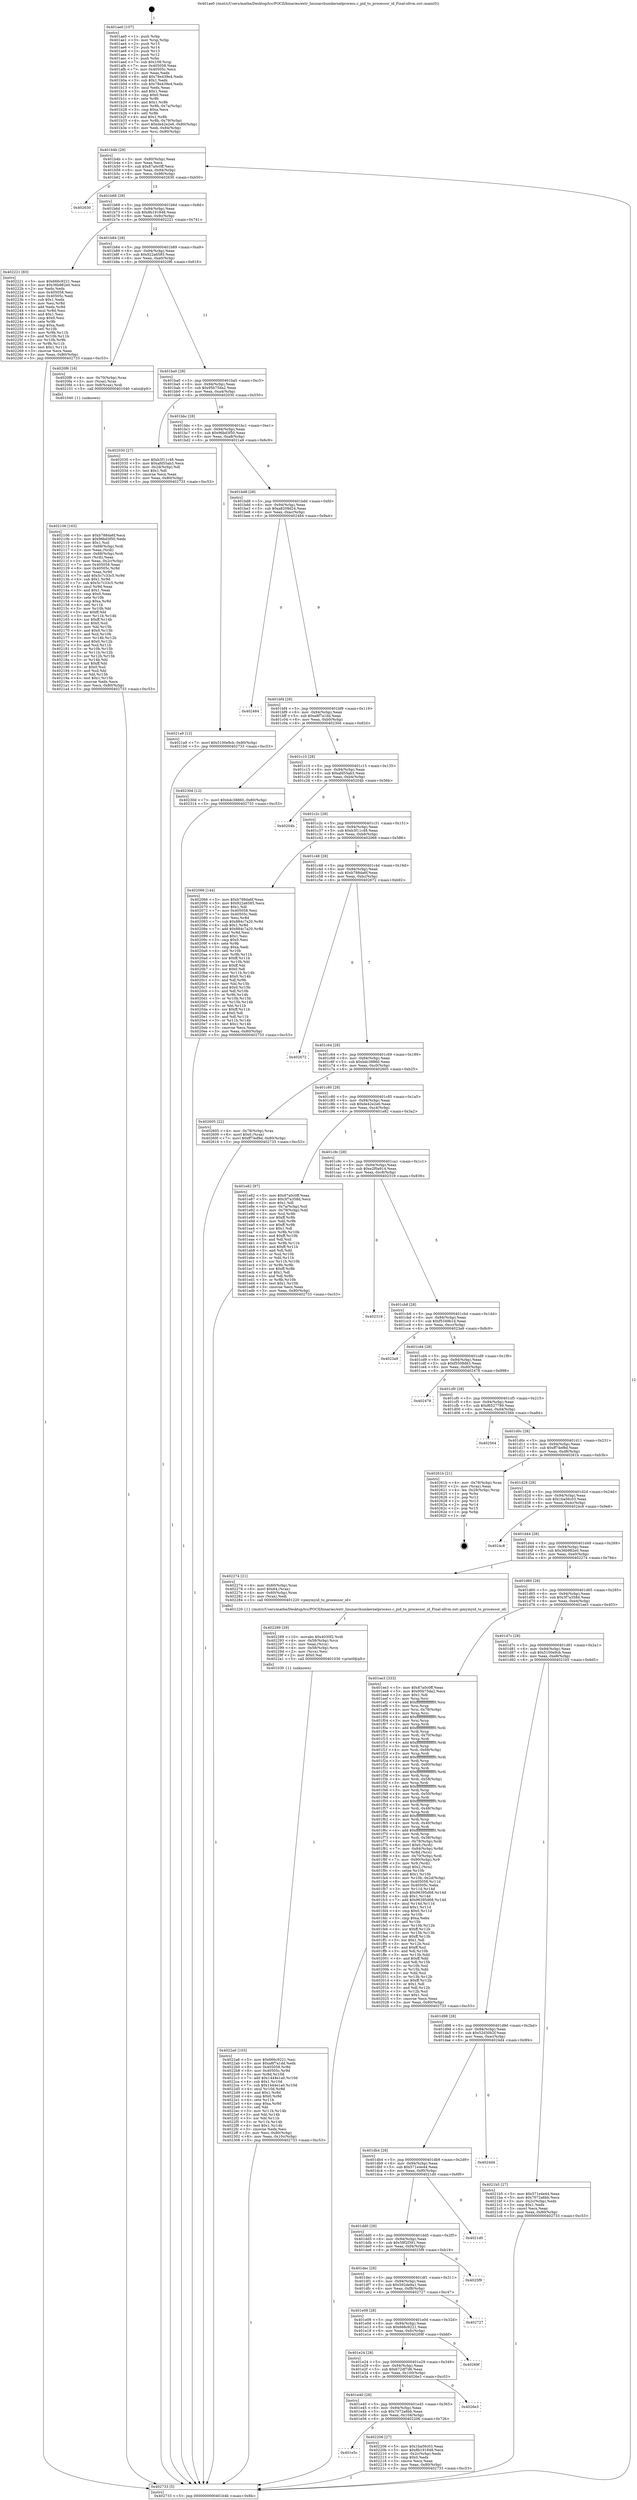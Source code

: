 digraph "0x401ae0" {
  label = "0x401ae0 (/mnt/c/Users/mathe/Desktop/tcc/POCII/binaries/extr_linuxarchumkernelprocess.c_pid_to_processor_id_Final-ollvm.out::main(0))"
  labelloc = "t"
  node[shape=record]

  Entry [label="",width=0.3,height=0.3,shape=circle,fillcolor=black,style=filled]
  "0x401b4b" [label="{
     0x401b4b [29]\l
     | [instrs]\l
     &nbsp;&nbsp;0x401b4b \<+3\>: mov -0x80(%rbp),%eax\l
     &nbsp;&nbsp;0x401b4e \<+2\>: mov %eax,%ecx\l
     &nbsp;&nbsp;0x401b50 \<+6\>: sub $0x87a0c0ff,%ecx\l
     &nbsp;&nbsp;0x401b56 \<+6\>: mov %eax,-0x94(%rbp)\l
     &nbsp;&nbsp;0x401b5c \<+6\>: mov %ecx,-0x98(%rbp)\l
     &nbsp;&nbsp;0x401b62 \<+6\>: je 0000000000402630 \<main+0xb50\>\l
  }"]
  "0x402630" [label="{
     0x402630\l
  }", style=dashed]
  "0x401b68" [label="{
     0x401b68 [28]\l
     | [instrs]\l
     &nbsp;&nbsp;0x401b68 \<+5\>: jmp 0000000000401b6d \<main+0x8d\>\l
     &nbsp;&nbsp;0x401b6d \<+6\>: mov -0x94(%rbp),%eax\l
     &nbsp;&nbsp;0x401b73 \<+5\>: sub $0x8b191848,%eax\l
     &nbsp;&nbsp;0x401b78 \<+6\>: mov %eax,-0x9c(%rbp)\l
     &nbsp;&nbsp;0x401b7e \<+6\>: je 0000000000402221 \<main+0x741\>\l
  }"]
  Exit [label="",width=0.3,height=0.3,shape=circle,fillcolor=black,style=filled,peripheries=2]
  "0x402221" [label="{
     0x402221 [83]\l
     | [instrs]\l
     &nbsp;&nbsp;0x402221 \<+5\>: mov $0x666c9221,%eax\l
     &nbsp;&nbsp;0x402226 \<+5\>: mov $0x36b982e0,%ecx\l
     &nbsp;&nbsp;0x40222b \<+2\>: xor %edx,%edx\l
     &nbsp;&nbsp;0x40222d \<+7\>: mov 0x405058,%esi\l
     &nbsp;&nbsp;0x402234 \<+7\>: mov 0x40505c,%edi\l
     &nbsp;&nbsp;0x40223b \<+3\>: sub $0x1,%edx\l
     &nbsp;&nbsp;0x40223e \<+3\>: mov %esi,%r8d\l
     &nbsp;&nbsp;0x402241 \<+3\>: add %edx,%r8d\l
     &nbsp;&nbsp;0x402244 \<+4\>: imul %r8d,%esi\l
     &nbsp;&nbsp;0x402248 \<+3\>: and $0x1,%esi\l
     &nbsp;&nbsp;0x40224b \<+3\>: cmp $0x0,%esi\l
     &nbsp;&nbsp;0x40224e \<+4\>: sete %r9b\l
     &nbsp;&nbsp;0x402252 \<+3\>: cmp $0xa,%edi\l
     &nbsp;&nbsp;0x402255 \<+4\>: setl %r10b\l
     &nbsp;&nbsp;0x402259 \<+3\>: mov %r9b,%r11b\l
     &nbsp;&nbsp;0x40225c \<+3\>: and %r10b,%r11b\l
     &nbsp;&nbsp;0x40225f \<+3\>: xor %r10b,%r9b\l
     &nbsp;&nbsp;0x402262 \<+3\>: or %r9b,%r11b\l
     &nbsp;&nbsp;0x402265 \<+4\>: test $0x1,%r11b\l
     &nbsp;&nbsp;0x402269 \<+3\>: cmovne %ecx,%eax\l
     &nbsp;&nbsp;0x40226c \<+3\>: mov %eax,-0x80(%rbp)\l
     &nbsp;&nbsp;0x40226f \<+5\>: jmp 0000000000402733 \<main+0xc53\>\l
  }"]
  "0x401b84" [label="{
     0x401b84 [28]\l
     | [instrs]\l
     &nbsp;&nbsp;0x401b84 \<+5\>: jmp 0000000000401b89 \<main+0xa9\>\l
     &nbsp;&nbsp;0x401b89 \<+6\>: mov -0x94(%rbp),%eax\l
     &nbsp;&nbsp;0x401b8f \<+5\>: sub $0x922a6585,%eax\l
     &nbsp;&nbsp;0x401b94 \<+6\>: mov %eax,-0xa0(%rbp)\l
     &nbsp;&nbsp;0x401b9a \<+6\>: je 00000000004020f6 \<main+0x616\>\l
  }"]
  "0x4022a6" [label="{
     0x4022a6 [103]\l
     | [instrs]\l
     &nbsp;&nbsp;0x4022a6 \<+5\>: mov $0x666c9221,%esi\l
     &nbsp;&nbsp;0x4022ab \<+5\>: mov $0xa8f7a1dd,%edx\l
     &nbsp;&nbsp;0x4022b0 \<+8\>: mov 0x405058,%r8d\l
     &nbsp;&nbsp;0x4022b8 \<+8\>: mov 0x40505c,%r9d\l
     &nbsp;&nbsp;0x4022c0 \<+3\>: mov %r8d,%r10d\l
     &nbsp;&nbsp;0x4022c3 \<+7\>: add $0x1444e1a0,%r10d\l
     &nbsp;&nbsp;0x4022ca \<+4\>: sub $0x1,%r10d\l
     &nbsp;&nbsp;0x4022ce \<+7\>: sub $0x1444e1a0,%r10d\l
     &nbsp;&nbsp;0x4022d5 \<+4\>: imul %r10d,%r8d\l
     &nbsp;&nbsp;0x4022d9 \<+4\>: and $0x1,%r8d\l
     &nbsp;&nbsp;0x4022dd \<+4\>: cmp $0x0,%r8d\l
     &nbsp;&nbsp;0x4022e1 \<+4\>: sete %r11b\l
     &nbsp;&nbsp;0x4022e5 \<+4\>: cmp $0xa,%r9d\l
     &nbsp;&nbsp;0x4022e9 \<+3\>: setl %bl\l
     &nbsp;&nbsp;0x4022ec \<+3\>: mov %r11b,%r14b\l
     &nbsp;&nbsp;0x4022ef \<+3\>: and %bl,%r14b\l
     &nbsp;&nbsp;0x4022f2 \<+3\>: xor %bl,%r11b\l
     &nbsp;&nbsp;0x4022f5 \<+3\>: or %r11b,%r14b\l
     &nbsp;&nbsp;0x4022f8 \<+4\>: test $0x1,%r14b\l
     &nbsp;&nbsp;0x4022fc \<+3\>: cmovne %edx,%esi\l
     &nbsp;&nbsp;0x4022ff \<+3\>: mov %esi,-0x80(%rbp)\l
     &nbsp;&nbsp;0x402302 \<+6\>: mov %eax,-0x10c(%rbp)\l
     &nbsp;&nbsp;0x402308 \<+5\>: jmp 0000000000402733 \<main+0xc53\>\l
  }"]
  "0x4020f6" [label="{
     0x4020f6 [16]\l
     | [instrs]\l
     &nbsp;&nbsp;0x4020f6 \<+4\>: mov -0x70(%rbp),%rax\l
     &nbsp;&nbsp;0x4020fa \<+3\>: mov (%rax),%rax\l
     &nbsp;&nbsp;0x4020fd \<+4\>: mov 0x8(%rax),%rdi\l
     &nbsp;&nbsp;0x402101 \<+5\>: call 0000000000401040 \<atoi@plt\>\l
     | [calls]\l
     &nbsp;&nbsp;0x401040 \{1\} (unknown)\l
  }"]
  "0x401ba0" [label="{
     0x401ba0 [28]\l
     | [instrs]\l
     &nbsp;&nbsp;0x401ba0 \<+5\>: jmp 0000000000401ba5 \<main+0xc5\>\l
     &nbsp;&nbsp;0x401ba5 \<+6\>: mov -0x94(%rbp),%eax\l
     &nbsp;&nbsp;0x401bab \<+5\>: sub $0x95b75da2,%eax\l
     &nbsp;&nbsp;0x401bb0 \<+6\>: mov %eax,-0xa4(%rbp)\l
     &nbsp;&nbsp;0x401bb6 \<+6\>: je 0000000000402030 \<main+0x550\>\l
  }"]
  "0x402289" [label="{
     0x402289 [29]\l
     | [instrs]\l
     &nbsp;&nbsp;0x402289 \<+10\>: movabs $0x4030f2,%rdi\l
     &nbsp;&nbsp;0x402293 \<+4\>: mov -0x58(%rbp),%rcx\l
     &nbsp;&nbsp;0x402297 \<+2\>: mov %eax,(%rcx)\l
     &nbsp;&nbsp;0x402299 \<+4\>: mov -0x58(%rbp),%rcx\l
     &nbsp;&nbsp;0x40229d \<+2\>: mov (%rcx),%esi\l
     &nbsp;&nbsp;0x40229f \<+2\>: mov $0x0,%al\l
     &nbsp;&nbsp;0x4022a1 \<+5\>: call 0000000000401030 \<printf@plt\>\l
     | [calls]\l
     &nbsp;&nbsp;0x401030 \{1\} (unknown)\l
  }"]
  "0x402030" [label="{
     0x402030 [27]\l
     | [instrs]\l
     &nbsp;&nbsp;0x402030 \<+5\>: mov $0xb3f11c48,%eax\l
     &nbsp;&nbsp;0x402035 \<+5\>: mov $0xafd55ab3,%ecx\l
     &nbsp;&nbsp;0x40203a \<+3\>: mov -0x2d(%rbp),%dl\l
     &nbsp;&nbsp;0x40203d \<+3\>: test $0x1,%dl\l
     &nbsp;&nbsp;0x402040 \<+3\>: cmovne %ecx,%eax\l
     &nbsp;&nbsp;0x402043 \<+3\>: mov %eax,-0x80(%rbp)\l
     &nbsp;&nbsp;0x402046 \<+5\>: jmp 0000000000402733 \<main+0xc53\>\l
  }"]
  "0x401bbc" [label="{
     0x401bbc [28]\l
     | [instrs]\l
     &nbsp;&nbsp;0x401bbc \<+5\>: jmp 0000000000401bc1 \<main+0xe1\>\l
     &nbsp;&nbsp;0x401bc1 \<+6\>: mov -0x94(%rbp),%eax\l
     &nbsp;&nbsp;0x401bc7 \<+5\>: sub $0x96bd3f50,%eax\l
     &nbsp;&nbsp;0x401bcc \<+6\>: mov %eax,-0xa8(%rbp)\l
     &nbsp;&nbsp;0x401bd2 \<+6\>: je 00000000004021a9 \<main+0x6c9\>\l
  }"]
  "0x401e5c" [label="{
     0x401e5c\l
  }", style=dashed]
  "0x4021a9" [label="{
     0x4021a9 [12]\l
     | [instrs]\l
     &nbsp;&nbsp;0x4021a9 \<+7\>: movl $0x5100e9cb,-0x80(%rbp)\l
     &nbsp;&nbsp;0x4021b0 \<+5\>: jmp 0000000000402733 \<main+0xc53\>\l
  }"]
  "0x401bd8" [label="{
     0x401bd8 [28]\l
     | [instrs]\l
     &nbsp;&nbsp;0x401bd8 \<+5\>: jmp 0000000000401bdd \<main+0xfd\>\l
     &nbsp;&nbsp;0x401bdd \<+6\>: mov -0x94(%rbp),%eax\l
     &nbsp;&nbsp;0x401be3 \<+5\>: sub $0xa8209d24,%eax\l
     &nbsp;&nbsp;0x401be8 \<+6\>: mov %eax,-0xac(%rbp)\l
     &nbsp;&nbsp;0x401bee \<+6\>: je 0000000000402484 \<main+0x9a4\>\l
  }"]
  "0x402206" [label="{
     0x402206 [27]\l
     | [instrs]\l
     &nbsp;&nbsp;0x402206 \<+5\>: mov $0x1ba56c03,%eax\l
     &nbsp;&nbsp;0x40220b \<+5\>: mov $0x8b191848,%ecx\l
     &nbsp;&nbsp;0x402210 \<+3\>: mov -0x2c(%rbp),%edx\l
     &nbsp;&nbsp;0x402213 \<+3\>: cmp $0x0,%edx\l
     &nbsp;&nbsp;0x402216 \<+3\>: cmove %ecx,%eax\l
     &nbsp;&nbsp;0x402219 \<+3\>: mov %eax,-0x80(%rbp)\l
     &nbsp;&nbsp;0x40221c \<+5\>: jmp 0000000000402733 \<main+0xc53\>\l
  }"]
  "0x402484" [label="{
     0x402484\l
  }", style=dashed]
  "0x401bf4" [label="{
     0x401bf4 [28]\l
     | [instrs]\l
     &nbsp;&nbsp;0x401bf4 \<+5\>: jmp 0000000000401bf9 \<main+0x119\>\l
     &nbsp;&nbsp;0x401bf9 \<+6\>: mov -0x94(%rbp),%eax\l
     &nbsp;&nbsp;0x401bff \<+5\>: sub $0xa8f7a1dd,%eax\l
     &nbsp;&nbsp;0x401c04 \<+6\>: mov %eax,-0xb0(%rbp)\l
     &nbsp;&nbsp;0x401c0a \<+6\>: je 000000000040230d \<main+0x82d\>\l
  }"]
  "0x401e40" [label="{
     0x401e40 [28]\l
     | [instrs]\l
     &nbsp;&nbsp;0x401e40 \<+5\>: jmp 0000000000401e45 \<main+0x365\>\l
     &nbsp;&nbsp;0x401e45 \<+6\>: mov -0x94(%rbp),%eax\l
     &nbsp;&nbsp;0x401e4b \<+5\>: sub $0x7072a6bb,%eax\l
     &nbsp;&nbsp;0x401e50 \<+6\>: mov %eax,-0x104(%rbp)\l
     &nbsp;&nbsp;0x401e56 \<+6\>: je 0000000000402206 \<main+0x726\>\l
  }"]
  "0x40230d" [label="{
     0x40230d [12]\l
     | [instrs]\l
     &nbsp;&nbsp;0x40230d \<+7\>: movl $0xbdc38860,-0x80(%rbp)\l
     &nbsp;&nbsp;0x402314 \<+5\>: jmp 0000000000402733 \<main+0xc53\>\l
  }"]
  "0x401c10" [label="{
     0x401c10 [28]\l
     | [instrs]\l
     &nbsp;&nbsp;0x401c10 \<+5\>: jmp 0000000000401c15 \<main+0x135\>\l
     &nbsp;&nbsp;0x401c15 \<+6\>: mov -0x94(%rbp),%eax\l
     &nbsp;&nbsp;0x401c1b \<+5\>: sub $0xafd55ab3,%eax\l
     &nbsp;&nbsp;0x401c20 \<+6\>: mov %eax,-0xb4(%rbp)\l
     &nbsp;&nbsp;0x401c26 \<+6\>: je 000000000040204b \<main+0x56b\>\l
  }"]
  "0x4026e3" [label="{
     0x4026e3\l
  }", style=dashed]
  "0x40204b" [label="{
     0x40204b\l
  }", style=dashed]
  "0x401c2c" [label="{
     0x401c2c [28]\l
     | [instrs]\l
     &nbsp;&nbsp;0x401c2c \<+5\>: jmp 0000000000401c31 \<main+0x151\>\l
     &nbsp;&nbsp;0x401c31 \<+6\>: mov -0x94(%rbp),%eax\l
     &nbsp;&nbsp;0x401c37 \<+5\>: sub $0xb3f11c48,%eax\l
     &nbsp;&nbsp;0x401c3c \<+6\>: mov %eax,-0xb8(%rbp)\l
     &nbsp;&nbsp;0x401c42 \<+6\>: je 0000000000402066 \<main+0x586\>\l
  }"]
  "0x401e24" [label="{
     0x401e24 [28]\l
     | [instrs]\l
     &nbsp;&nbsp;0x401e24 \<+5\>: jmp 0000000000401e29 \<main+0x349\>\l
     &nbsp;&nbsp;0x401e29 \<+6\>: mov -0x94(%rbp),%eax\l
     &nbsp;&nbsp;0x401e2f \<+5\>: sub $0x672df7d6,%eax\l
     &nbsp;&nbsp;0x401e34 \<+6\>: mov %eax,-0x100(%rbp)\l
     &nbsp;&nbsp;0x401e3a \<+6\>: je 00000000004026e3 \<main+0xc03\>\l
  }"]
  "0x402066" [label="{
     0x402066 [144]\l
     | [instrs]\l
     &nbsp;&nbsp;0x402066 \<+5\>: mov $0xb788da6f,%eax\l
     &nbsp;&nbsp;0x40206b \<+5\>: mov $0x922a6585,%ecx\l
     &nbsp;&nbsp;0x402070 \<+2\>: mov $0x1,%dl\l
     &nbsp;&nbsp;0x402072 \<+7\>: mov 0x405058,%esi\l
     &nbsp;&nbsp;0x402079 \<+7\>: mov 0x40505c,%edi\l
     &nbsp;&nbsp;0x402080 \<+3\>: mov %esi,%r8d\l
     &nbsp;&nbsp;0x402083 \<+7\>: sub $0x884c7a20,%r8d\l
     &nbsp;&nbsp;0x40208a \<+4\>: sub $0x1,%r8d\l
     &nbsp;&nbsp;0x40208e \<+7\>: add $0x884c7a20,%r8d\l
     &nbsp;&nbsp;0x402095 \<+4\>: imul %r8d,%esi\l
     &nbsp;&nbsp;0x402099 \<+3\>: and $0x1,%esi\l
     &nbsp;&nbsp;0x40209c \<+3\>: cmp $0x0,%esi\l
     &nbsp;&nbsp;0x40209f \<+4\>: sete %r9b\l
     &nbsp;&nbsp;0x4020a3 \<+3\>: cmp $0xa,%edi\l
     &nbsp;&nbsp;0x4020a6 \<+4\>: setl %r10b\l
     &nbsp;&nbsp;0x4020aa \<+3\>: mov %r9b,%r11b\l
     &nbsp;&nbsp;0x4020ad \<+4\>: xor $0xff,%r11b\l
     &nbsp;&nbsp;0x4020b1 \<+3\>: mov %r10b,%bl\l
     &nbsp;&nbsp;0x4020b4 \<+3\>: xor $0xff,%bl\l
     &nbsp;&nbsp;0x4020b7 \<+3\>: xor $0x0,%dl\l
     &nbsp;&nbsp;0x4020ba \<+3\>: mov %r11b,%r14b\l
     &nbsp;&nbsp;0x4020bd \<+4\>: and $0x0,%r14b\l
     &nbsp;&nbsp;0x4020c1 \<+3\>: and %dl,%r9b\l
     &nbsp;&nbsp;0x4020c4 \<+3\>: mov %bl,%r15b\l
     &nbsp;&nbsp;0x4020c7 \<+4\>: and $0x0,%r15b\l
     &nbsp;&nbsp;0x4020cb \<+3\>: and %dl,%r10b\l
     &nbsp;&nbsp;0x4020ce \<+3\>: or %r9b,%r14b\l
     &nbsp;&nbsp;0x4020d1 \<+3\>: or %r10b,%r15b\l
     &nbsp;&nbsp;0x4020d4 \<+3\>: xor %r15b,%r14b\l
     &nbsp;&nbsp;0x4020d7 \<+3\>: or %bl,%r11b\l
     &nbsp;&nbsp;0x4020da \<+4\>: xor $0xff,%r11b\l
     &nbsp;&nbsp;0x4020de \<+3\>: or $0x0,%dl\l
     &nbsp;&nbsp;0x4020e1 \<+3\>: and %dl,%r11b\l
     &nbsp;&nbsp;0x4020e4 \<+3\>: or %r11b,%r14b\l
     &nbsp;&nbsp;0x4020e7 \<+4\>: test $0x1,%r14b\l
     &nbsp;&nbsp;0x4020eb \<+3\>: cmovne %ecx,%eax\l
     &nbsp;&nbsp;0x4020ee \<+3\>: mov %eax,-0x80(%rbp)\l
     &nbsp;&nbsp;0x4020f1 \<+5\>: jmp 0000000000402733 \<main+0xc53\>\l
  }"]
  "0x401c48" [label="{
     0x401c48 [28]\l
     | [instrs]\l
     &nbsp;&nbsp;0x401c48 \<+5\>: jmp 0000000000401c4d \<main+0x16d\>\l
     &nbsp;&nbsp;0x401c4d \<+6\>: mov -0x94(%rbp),%eax\l
     &nbsp;&nbsp;0x401c53 \<+5\>: sub $0xb788da6f,%eax\l
     &nbsp;&nbsp;0x401c58 \<+6\>: mov %eax,-0xbc(%rbp)\l
     &nbsp;&nbsp;0x401c5e \<+6\>: je 0000000000402672 \<main+0xb92\>\l
  }"]
  "0x40269f" [label="{
     0x40269f\l
  }", style=dashed]
  "0x402672" [label="{
     0x402672\l
  }", style=dashed]
  "0x401c64" [label="{
     0x401c64 [28]\l
     | [instrs]\l
     &nbsp;&nbsp;0x401c64 \<+5\>: jmp 0000000000401c69 \<main+0x189\>\l
     &nbsp;&nbsp;0x401c69 \<+6\>: mov -0x94(%rbp),%eax\l
     &nbsp;&nbsp;0x401c6f \<+5\>: sub $0xbdc38860,%eax\l
     &nbsp;&nbsp;0x401c74 \<+6\>: mov %eax,-0xc0(%rbp)\l
     &nbsp;&nbsp;0x401c7a \<+6\>: je 0000000000402605 \<main+0xb25\>\l
  }"]
  "0x401e08" [label="{
     0x401e08 [28]\l
     | [instrs]\l
     &nbsp;&nbsp;0x401e08 \<+5\>: jmp 0000000000401e0d \<main+0x32d\>\l
     &nbsp;&nbsp;0x401e0d \<+6\>: mov -0x94(%rbp),%eax\l
     &nbsp;&nbsp;0x401e13 \<+5\>: sub $0x666c9221,%eax\l
     &nbsp;&nbsp;0x401e18 \<+6\>: mov %eax,-0xfc(%rbp)\l
     &nbsp;&nbsp;0x401e1e \<+6\>: je 000000000040269f \<main+0xbbf\>\l
  }"]
  "0x402605" [label="{
     0x402605 [22]\l
     | [instrs]\l
     &nbsp;&nbsp;0x402605 \<+4\>: mov -0x78(%rbp),%rax\l
     &nbsp;&nbsp;0x402609 \<+6\>: movl $0x0,(%rax)\l
     &nbsp;&nbsp;0x40260f \<+7\>: movl $0xff74ef8d,-0x80(%rbp)\l
     &nbsp;&nbsp;0x402616 \<+5\>: jmp 0000000000402733 \<main+0xc53\>\l
  }"]
  "0x401c80" [label="{
     0x401c80 [28]\l
     | [instrs]\l
     &nbsp;&nbsp;0x401c80 \<+5\>: jmp 0000000000401c85 \<main+0x1a5\>\l
     &nbsp;&nbsp;0x401c85 \<+6\>: mov -0x94(%rbp),%eax\l
     &nbsp;&nbsp;0x401c8b \<+5\>: sub $0xde42e2e6,%eax\l
     &nbsp;&nbsp;0x401c90 \<+6\>: mov %eax,-0xc4(%rbp)\l
     &nbsp;&nbsp;0x401c96 \<+6\>: je 0000000000401e82 \<main+0x3a2\>\l
  }"]
  "0x402727" [label="{
     0x402727\l
  }", style=dashed]
  "0x401e82" [label="{
     0x401e82 [97]\l
     | [instrs]\l
     &nbsp;&nbsp;0x401e82 \<+5\>: mov $0x87a0c0ff,%eax\l
     &nbsp;&nbsp;0x401e87 \<+5\>: mov $0x3f7a358d,%ecx\l
     &nbsp;&nbsp;0x401e8c \<+2\>: mov $0x1,%dl\l
     &nbsp;&nbsp;0x401e8e \<+4\>: mov -0x7a(%rbp),%sil\l
     &nbsp;&nbsp;0x401e92 \<+4\>: mov -0x79(%rbp),%dil\l
     &nbsp;&nbsp;0x401e96 \<+3\>: mov %sil,%r8b\l
     &nbsp;&nbsp;0x401e99 \<+4\>: xor $0xff,%r8b\l
     &nbsp;&nbsp;0x401e9d \<+3\>: mov %dil,%r9b\l
     &nbsp;&nbsp;0x401ea0 \<+4\>: xor $0xff,%r9b\l
     &nbsp;&nbsp;0x401ea4 \<+3\>: xor $0x1,%dl\l
     &nbsp;&nbsp;0x401ea7 \<+3\>: mov %r8b,%r10b\l
     &nbsp;&nbsp;0x401eaa \<+4\>: and $0xff,%r10b\l
     &nbsp;&nbsp;0x401eae \<+3\>: and %dl,%sil\l
     &nbsp;&nbsp;0x401eb1 \<+3\>: mov %r9b,%r11b\l
     &nbsp;&nbsp;0x401eb4 \<+4\>: and $0xff,%r11b\l
     &nbsp;&nbsp;0x401eb8 \<+3\>: and %dl,%dil\l
     &nbsp;&nbsp;0x401ebb \<+3\>: or %sil,%r10b\l
     &nbsp;&nbsp;0x401ebe \<+3\>: or %dil,%r11b\l
     &nbsp;&nbsp;0x401ec1 \<+3\>: xor %r11b,%r10b\l
     &nbsp;&nbsp;0x401ec4 \<+3\>: or %r9b,%r8b\l
     &nbsp;&nbsp;0x401ec7 \<+4\>: xor $0xff,%r8b\l
     &nbsp;&nbsp;0x401ecb \<+3\>: or $0x1,%dl\l
     &nbsp;&nbsp;0x401ece \<+3\>: and %dl,%r8b\l
     &nbsp;&nbsp;0x401ed1 \<+3\>: or %r8b,%r10b\l
     &nbsp;&nbsp;0x401ed4 \<+4\>: test $0x1,%r10b\l
     &nbsp;&nbsp;0x401ed8 \<+3\>: cmovne %ecx,%eax\l
     &nbsp;&nbsp;0x401edb \<+3\>: mov %eax,-0x80(%rbp)\l
     &nbsp;&nbsp;0x401ede \<+5\>: jmp 0000000000402733 \<main+0xc53\>\l
  }"]
  "0x401c9c" [label="{
     0x401c9c [28]\l
     | [instrs]\l
     &nbsp;&nbsp;0x401c9c \<+5\>: jmp 0000000000401ca1 \<main+0x1c1\>\l
     &nbsp;&nbsp;0x401ca1 \<+6\>: mov -0x94(%rbp),%eax\l
     &nbsp;&nbsp;0x401ca7 \<+5\>: sub $0xe2f0a914,%eax\l
     &nbsp;&nbsp;0x401cac \<+6\>: mov %eax,-0xc8(%rbp)\l
     &nbsp;&nbsp;0x401cb2 \<+6\>: je 0000000000402319 \<main+0x839\>\l
  }"]
  "0x402733" [label="{
     0x402733 [5]\l
     | [instrs]\l
     &nbsp;&nbsp;0x402733 \<+5\>: jmp 0000000000401b4b \<main+0x6b\>\l
  }"]
  "0x401ae0" [label="{
     0x401ae0 [107]\l
     | [instrs]\l
     &nbsp;&nbsp;0x401ae0 \<+1\>: push %rbp\l
     &nbsp;&nbsp;0x401ae1 \<+3\>: mov %rsp,%rbp\l
     &nbsp;&nbsp;0x401ae4 \<+2\>: push %r15\l
     &nbsp;&nbsp;0x401ae6 \<+2\>: push %r14\l
     &nbsp;&nbsp;0x401ae8 \<+2\>: push %r13\l
     &nbsp;&nbsp;0x401aea \<+2\>: push %r12\l
     &nbsp;&nbsp;0x401aec \<+1\>: push %rbx\l
     &nbsp;&nbsp;0x401aed \<+7\>: sub $0x108,%rsp\l
     &nbsp;&nbsp;0x401af4 \<+7\>: mov 0x405058,%eax\l
     &nbsp;&nbsp;0x401afb \<+7\>: mov 0x40505c,%ecx\l
     &nbsp;&nbsp;0x401b02 \<+2\>: mov %eax,%edx\l
     &nbsp;&nbsp;0x401b04 \<+6\>: add $0x78e439e4,%edx\l
     &nbsp;&nbsp;0x401b0a \<+3\>: sub $0x1,%edx\l
     &nbsp;&nbsp;0x401b0d \<+6\>: sub $0x78e439e4,%edx\l
     &nbsp;&nbsp;0x401b13 \<+3\>: imul %edx,%eax\l
     &nbsp;&nbsp;0x401b16 \<+3\>: and $0x1,%eax\l
     &nbsp;&nbsp;0x401b19 \<+3\>: cmp $0x0,%eax\l
     &nbsp;&nbsp;0x401b1c \<+4\>: sete %r8b\l
     &nbsp;&nbsp;0x401b20 \<+4\>: and $0x1,%r8b\l
     &nbsp;&nbsp;0x401b24 \<+4\>: mov %r8b,-0x7a(%rbp)\l
     &nbsp;&nbsp;0x401b28 \<+3\>: cmp $0xa,%ecx\l
     &nbsp;&nbsp;0x401b2b \<+4\>: setl %r8b\l
     &nbsp;&nbsp;0x401b2f \<+4\>: and $0x1,%r8b\l
     &nbsp;&nbsp;0x401b33 \<+4\>: mov %r8b,-0x79(%rbp)\l
     &nbsp;&nbsp;0x401b37 \<+7\>: movl $0xde42e2e6,-0x80(%rbp)\l
     &nbsp;&nbsp;0x401b3e \<+6\>: mov %edi,-0x84(%rbp)\l
     &nbsp;&nbsp;0x401b44 \<+7\>: mov %rsi,-0x90(%rbp)\l
  }"]
  "0x401dec" [label="{
     0x401dec [28]\l
     | [instrs]\l
     &nbsp;&nbsp;0x401dec \<+5\>: jmp 0000000000401df1 \<main+0x311\>\l
     &nbsp;&nbsp;0x401df1 \<+6\>: mov -0x94(%rbp),%eax\l
     &nbsp;&nbsp;0x401df7 \<+5\>: sub $0x592de9a1,%eax\l
     &nbsp;&nbsp;0x401dfc \<+6\>: mov %eax,-0xf8(%rbp)\l
     &nbsp;&nbsp;0x401e02 \<+6\>: je 0000000000402727 \<main+0xc47\>\l
  }"]
  "0x402319" [label="{
     0x402319\l
  }", style=dashed]
  "0x401cb8" [label="{
     0x401cb8 [28]\l
     | [instrs]\l
     &nbsp;&nbsp;0x401cb8 \<+5\>: jmp 0000000000401cbd \<main+0x1dd\>\l
     &nbsp;&nbsp;0x401cbd \<+6\>: mov -0x94(%rbp),%eax\l
     &nbsp;&nbsp;0x401cc3 \<+5\>: sub $0xf5349b1d,%eax\l
     &nbsp;&nbsp;0x401cc8 \<+6\>: mov %eax,-0xcc(%rbp)\l
     &nbsp;&nbsp;0x401cce \<+6\>: je 00000000004023a9 \<main+0x8c9\>\l
  }"]
  "0x4025f9" [label="{
     0x4025f9\l
  }", style=dashed]
  "0x4023a9" [label="{
     0x4023a9\l
  }", style=dashed]
  "0x401cd4" [label="{
     0x401cd4 [28]\l
     | [instrs]\l
     &nbsp;&nbsp;0x401cd4 \<+5\>: jmp 0000000000401cd9 \<main+0x1f9\>\l
     &nbsp;&nbsp;0x401cd9 \<+6\>: mov -0x94(%rbp),%eax\l
     &nbsp;&nbsp;0x401cdf \<+5\>: sub $0xf5508d63,%eax\l
     &nbsp;&nbsp;0x401ce4 \<+6\>: mov %eax,-0xd0(%rbp)\l
     &nbsp;&nbsp;0x401cea \<+6\>: je 0000000000402478 \<main+0x998\>\l
  }"]
  "0x401dd0" [label="{
     0x401dd0 [28]\l
     | [instrs]\l
     &nbsp;&nbsp;0x401dd0 \<+5\>: jmp 0000000000401dd5 \<main+0x2f5\>\l
     &nbsp;&nbsp;0x401dd5 \<+6\>: mov -0x94(%rbp),%eax\l
     &nbsp;&nbsp;0x401ddb \<+5\>: sub $0x58f2f391,%eax\l
     &nbsp;&nbsp;0x401de0 \<+6\>: mov %eax,-0xf4(%rbp)\l
     &nbsp;&nbsp;0x401de6 \<+6\>: je 00000000004025f9 \<main+0xb19\>\l
  }"]
  "0x402478" [label="{
     0x402478\l
  }", style=dashed]
  "0x401cf0" [label="{
     0x401cf0 [28]\l
     | [instrs]\l
     &nbsp;&nbsp;0x401cf0 \<+5\>: jmp 0000000000401cf5 \<main+0x215\>\l
     &nbsp;&nbsp;0x401cf5 \<+6\>: mov -0x94(%rbp),%eax\l
     &nbsp;&nbsp;0x401cfb \<+5\>: sub $0xf6527789,%eax\l
     &nbsp;&nbsp;0x401d00 \<+6\>: mov %eax,-0xd4(%rbp)\l
     &nbsp;&nbsp;0x401d06 \<+6\>: je 0000000000402564 \<main+0xa84\>\l
  }"]
  "0x4021d0" [label="{
     0x4021d0\l
  }", style=dashed]
  "0x402564" [label="{
     0x402564\l
  }", style=dashed]
  "0x401d0c" [label="{
     0x401d0c [28]\l
     | [instrs]\l
     &nbsp;&nbsp;0x401d0c \<+5\>: jmp 0000000000401d11 \<main+0x231\>\l
     &nbsp;&nbsp;0x401d11 \<+6\>: mov -0x94(%rbp),%eax\l
     &nbsp;&nbsp;0x401d17 \<+5\>: sub $0xff74ef8d,%eax\l
     &nbsp;&nbsp;0x401d1c \<+6\>: mov %eax,-0xd8(%rbp)\l
     &nbsp;&nbsp;0x401d22 \<+6\>: je 000000000040261b \<main+0xb3b\>\l
  }"]
  "0x401db4" [label="{
     0x401db4 [28]\l
     | [instrs]\l
     &nbsp;&nbsp;0x401db4 \<+5\>: jmp 0000000000401db9 \<main+0x2d9\>\l
     &nbsp;&nbsp;0x401db9 \<+6\>: mov -0x94(%rbp),%eax\l
     &nbsp;&nbsp;0x401dbf \<+5\>: sub $0x571e4e44,%eax\l
     &nbsp;&nbsp;0x401dc4 \<+6\>: mov %eax,-0xf0(%rbp)\l
     &nbsp;&nbsp;0x401dca \<+6\>: je 00000000004021d0 \<main+0x6f0\>\l
  }"]
  "0x40261b" [label="{
     0x40261b [21]\l
     | [instrs]\l
     &nbsp;&nbsp;0x40261b \<+4\>: mov -0x78(%rbp),%rax\l
     &nbsp;&nbsp;0x40261f \<+2\>: mov (%rax),%eax\l
     &nbsp;&nbsp;0x402621 \<+4\>: lea -0x28(%rbp),%rsp\l
     &nbsp;&nbsp;0x402625 \<+1\>: pop %rbx\l
     &nbsp;&nbsp;0x402626 \<+2\>: pop %r12\l
     &nbsp;&nbsp;0x402628 \<+2\>: pop %r13\l
     &nbsp;&nbsp;0x40262a \<+2\>: pop %r14\l
     &nbsp;&nbsp;0x40262c \<+2\>: pop %r15\l
     &nbsp;&nbsp;0x40262e \<+1\>: pop %rbp\l
     &nbsp;&nbsp;0x40262f \<+1\>: ret\l
  }"]
  "0x401d28" [label="{
     0x401d28 [28]\l
     | [instrs]\l
     &nbsp;&nbsp;0x401d28 \<+5\>: jmp 0000000000401d2d \<main+0x24d\>\l
     &nbsp;&nbsp;0x401d2d \<+6\>: mov -0x94(%rbp),%eax\l
     &nbsp;&nbsp;0x401d33 \<+5\>: sub $0x1ba56c03,%eax\l
     &nbsp;&nbsp;0x401d38 \<+6\>: mov %eax,-0xdc(%rbp)\l
     &nbsp;&nbsp;0x401d3e \<+6\>: je 00000000004024c8 \<main+0x9e8\>\l
  }"]
  "0x4024d4" [label="{
     0x4024d4\l
  }", style=dashed]
  "0x4024c8" [label="{
     0x4024c8\l
  }", style=dashed]
  "0x401d44" [label="{
     0x401d44 [28]\l
     | [instrs]\l
     &nbsp;&nbsp;0x401d44 \<+5\>: jmp 0000000000401d49 \<main+0x269\>\l
     &nbsp;&nbsp;0x401d49 \<+6\>: mov -0x94(%rbp),%eax\l
     &nbsp;&nbsp;0x401d4f \<+5\>: sub $0x36b982e0,%eax\l
     &nbsp;&nbsp;0x401d54 \<+6\>: mov %eax,-0xe0(%rbp)\l
     &nbsp;&nbsp;0x401d5a \<+6\>: je 0000000000402274 \<main+0x794\>\l
  }"]
  "0x401d98" [label="{
     0x401d98 [28]\l
     | [instrs]\l
     &nbsp;&nbsp;0x401d98 \<+5\>: jmp 0000000000401d9d \<main+0x2bd\>\l
     &nbsp;&nbsp;0x401d9d \<+6\>: mov -0x94(%rbp),%eax\l
     &nbsp;&nbsp;0x401da3 \<+5\>: sub $0x52d30b2f,%eax\l
     &nbsp;&nbsp;0x401da8 \<+6\>: mov %eax,-0xec(%rbp)\l
     &nbsp;&nbsp;0x401dae \<+6\>: je 00000000004024d4 \<main+0x9f4\>\l
  }"]
  "0x402274" [label="{
     0x402274 [21]\l
     | [instrs]\l
     &nbsp;&nbsp;0x402274 \<+4\>: mov -0x60(%rbp),%rax\l
     &nbsp;&nbsp;0x402278 \<+6\>: movl $0x64,(%rax)\l
     &nbsp;&nbsp;0x40227e \<+4\>: mov -0x60(%rbp),%rax\l
     &nbsp;&nbsp;0x402282 \<+2\>: mov (%rax),%edi\l
     &nbsp;&nbsp;0x402284 \<+5\>: call 0000000000401220 \<pmymyid_to_processor_id\>\l
     | [calls]\l
     &nbsp;&nbsp;0x401220 \{1\} (/mnt/c/Users/mathe/Desktop/tcc/POCII/binaries/extr_linuxarchumkernelprocess.c_pid_to_processor_id_Final-ollvm.out::pmymyid_to_processor_id)\l
  }"]
  "0x401d60" [label="{
     0x401d60 [28]\l
     | [instrs]\l
     &nbsp;&nbsp;0x401d60 \<+5\>: jmp 0000000000401d65 \<main+0x285\>\l
     &nbsp;&nbsp;0x401d65 \<+6\>: mov -0x94(%rbp),%eax\l
     &nbsp;&nbsp;0x401d6b \<+5\>: sub $0x3f7a358d,%eax\l
     &nbsp;&nbsp;0x401d70 \<+6\>: mov %eax,-0xe4(%rbp)\l
     &nbsp;&nbsp;0x401d76 \<+6\>: je 0000000000401ee3 \<main+0x403\>\l
  }"]
  "0x4021b5" [label="{
     0x4021b5 [27]\l
     | [instrs]\l
     &nbsp;&nbsp;0x4021b5 \<+5\>: mov $0x571e4e44,%eax\l
     &nbsp;&nbsp;0x4021ba \<+5\>: mov $0x7072a6bb,%ecx\l
     &nbsp;&nbsp;0x4021bf \<+3\>: mov -0x2c(%rbp),%edx\l
     &nbsp;&nbsp;0x4021c2 \<+3\>: cmp $0x1,%edx\l
     &nbsp;&nbsp;0x4021c5 \<+3\>: cmovl %ecx,%eax\l
     &nbsp;&nbsp;0x4021c8 \<+3\>: mov %eax,-0x80(%rbp)\l
     &nbsp;&nbsp;0x4021cb \<+5\>: jmp 0000000000402733 \<main+0xc53\>\l
  }"]
  "0x401ee3" [label="{
     0x401ee3 [333]\l
     | [instrs]\l
     &nbsp;&nbsp;0x401ee3 \<+5\>: mov $0x87a0c0ff,%eax\l
     &nbsp;&nbsp;0x401ee8 \<+5\>: mov $0x95b75da2,%ecx\l
     &nbsp;&nbsp;0x401eed \<+2\>: mov $0x1,%dl\l
     &nbsp;&nbsp;0x401eef \<+3\>: mov %rsp,%rsi\l
     &nbsp;&nbsp;0x401ef2 \<+4\>: add $0xfffffffffffffff0,%rsi\l
     &nbsp;&nbsp;0x401ef6 \<+3\>: mov %rsi,%rsp\l
     &nbsp;&nbsp;0x401ef9 \<+4\>: mov %rsi,-0x78(%rbp)\l
     &nbsp;&nbsp;0x401efd \<+3\>: mov %rsp,%rsi\l
     &nbsp;&nbsp;0x401f00 \<+4\>: add $0xfffffffffffffff0,%rsi\l
     &nbsp;&nbsp;0x401f04 \<+3\>: mov %rsi,%rsp\l
     &nbsp;&nbsp;0x401f07 \<+3\>: mov %rsp,%rdi\l
     &nbsp;&nbsp;0x401f0a \<+4\>: add $0xfffffffffffffff0,%rdi\l
     &nbsp;&nbsp;0x401f0e \<+3\>: mov %rdi,%rsp\l
     &nbsp;&nbsp;0x401f11 \<+4\>: mov %rdi,-0x70(%rbp)\l
     &nbsp;&nbsp;0x401f15 \<+3\>: mov %rsp,%rdi\l
     &nbsp;&nbsp;0x401f18 \<+4\>: add $0xfffffffffffffff0,%rdi\l
     &nbsp;&nbsp;0x401f1c \<+3\>: mov %rdi,%rsp\l
     &nbsp;&nbsp;0x401f1f \<+4\>: mov %rdi,-0x68(%rbp)\l
     &nbsp;&nbsp;0x401f23 \<+3\>: mov %rsp,%rdi\l
     &nbsp;&nbsp;0x401f26 \<+4\>: add $0xfffffffffffffff0,%rdi\l
     &nbsp;&nbsp;0x401f2a \<+3\>: mov %rdi,%rsp\l
     &nbsp;&nbsp;0x401f2d \<+4\>: mov %rdi,-0x60(%rbp)\l
     &nbsp;&nbsp;0x401f31 \<+3\>: mov %rsp,%rdi\l
     &nbsp;&nbsp;0x401f34 \<+4\>: add $0xfffffffffffffff0,%rdi\l
     &nbsp;&nbsp;0x401f38 \<+3\>: mov %rdi,%rsp\l
     &nbsp;&nbsp;0x401f3b \<+4\>: mov %rdi,-0x58(%rbp)\l
     &nbsp;&nbsp;0x401f3f \<+3\>: mov %rsp,%rdi\l
     &nbsp;&nbsp;0x401f42 \<+4\>: add $0xfffffffffffffff0,%rdi\l
     &nbsp;&nbsp;0x401f46 \<+3\>: mov %rdi,%rsp\l
     &nbsp;&nbsp;0x401f49 \<+4\>: mov %rdi,-0x50(%rbp)\l
     &nbsp;&nbsp;0x401f4d \<+3\>: mov %rsp,%rdi\l
     &nbsp;&nbsp;0x401f50 \<+4\>: add $0xfffffffffffffff0,%rdi\l
     &nbsp;&nbsp;0x401f54 \<+3\>: mov %rdi,%rsp\l
     &nbsp;&nbsp;0x401f57 \<+4\>: mov %rdi,-0x48(%rbp)\l
     &nbsp;&nbsp;0x401f5b \<+3\>: mov %rsp,%rdi\l
     &nbsp;&nbsp;0x401f5e \<+4\>: add $0xfffffffffffffff0,%rdi\l
     &nbsp;&nbsp;0x401f62 \<+3\>: mov %rdi,%rsp\l
     &nbsp;&nbsp;0x401f65 \<+4\>: mov %rdi,-0x40(%rbp)\l
     &nbsp;&nbsp;0x401f69 \<+3\>: mov %rsp,%rdi\l
     &nbsp;&nbsp;0x401f6c \<+4\>: add $0xfffffffffffffff0,%rdi\l
     &nbsp;&nbsp;0x401f70 \<+3\>: mov %rdi,%rsp\l
     &nbsp;&nbsp;0x401f73 \<+4\>: mov %rdi,-0x38(%rbp)\l
     &nbsp;&nbsp;0x401f77 \<+4\>: mov -0x78(%rbp),%rdi\l
     &nbsp;&nbsp;0x401f7b \<+6\>: movl $0x0,(%rdi)\l
     &nbsp;&nbsp;0x401f81 \<+7\>: mov -0x84(%rbp),%r8d\l
     &nbsp;&nbsp;0x401f88 \<+3\>: mov %r8d,(%rsi)\l
     &nbsp;&nbsp;0x401f8b \<+4\>: mov -0x70(%rbp),%rdi\l
     &nbsp;&nbsp;0x401f8f \<+7\>: mov -0x90(%rbp),%r9\l
     &nbsp;&nbsp;0x401f96 \<+3\>: mov %r9,(%rdi)\l
     &nbsp;&nbsp;0x401f99 \<+3\>: cmpl $0x2,(%rsi)\l
     &nbsp;&nbsp;0x401f9c \<+4\>: setne %r10b\l
     &nbsp;&nbsp;0x401fa0 \<+4\>: and $0x1,%r10b\l
     &nbsp;&nbsp;0x401fa4 \<+4\>: mov %r10b,-0x2d(%rbp)\l
     &nbsp;&nbsp;0x401fa8 \<+8\>: mov 0x405058,%r11d\l
     &nbsp;&nbsp;0x401fb0 \<+7\>: mov 0x40505c,%ebx\l
     &nbsp;&nbsp;0x401fb7 \<+3\>: mov %r11d,%r14d\l
     &nbsp;&nbsp;0x401fba \<+7\>: sub $0x96395d68,%r14d\l
     &nbsp;&nbsp;0x401fc1 \<+4\>: sub $0x1,%r14d\l
     &nbsp;&nbsp;0x401fc5 \<+7\>: add $0x96395d68,%r14d\l
     &nbsp;&nbsp;0x401fcc \<+4\>: imul %r14d,%r11d\l
     &nbsp;&nbsp;0x401fd0 \<+4\>: and $0x1,%r11d\l
     &nbsp;&nbsp;0x401fd4 \<+4\>: cmp $0x0,%r11d\l
     &nbsp;&nbsp;0x401fd8 \<+4\>: sete %r10b\l
     &nbsp;&nbsp;0x401fdc \<+3\>: cmp $0xa,%ebx\l
     &nbsp;&nbsp;0x401fdf \<+4\>: setl %r15b\l
     &nbsp;&nbsp;0x401fe3 \<+3\>: mov %r10b,%r12b\l
     &nbsp;&nbsp;0x401fe6 \<+4\>: xor $0xff,%r12b\l
     &nbsp;&nbsp;0x401fea \<+3\>: mov %r15b,%r13b\l
     &nbsp;&nbsp;0x401fed \<+4\>: xor $0xff,%r13b\l
     &nbsp;&nbsp;0x401ff1 \<+3\>: xor $0x1,%dl\l
     &nbsp;&nbsp;0x401ff4 \<+3\>: mov %r12b,%sil\l
     &nbsp;&nbsp;0x401ff7 \<+4\>: and $0xff,%sil\l
     &nbsp;&nbsp;0x401ffb \<+3\>: and %dl,%r10b\l
     &nbsp;&nbsp;0x401ffe \<+3\>: mov %r13b,%dil\l
     &nbsp;&nbsp;0x402001 \<+4\>: and $0xff,%dil\l
     &nbsp;&nbsp;0x402005 \<+3\>: and %dl,%r15b\l
     &nbsp;&nbsp;0x402008 \<+3\>: or %r10b,%sil\l
     &nbsp;&nbsp;0x40200b \<+3\>: or %r15b,%dil\l
     &nbsp;&nbsp;0x40200e \<+3\>: xor %dil,%sil\l
     &nbsp;&nbsp;0x402011 \<+3\>: or %r13b,%r12b\l
     &nbsp;&nbsp;0x402014 \<+4\>: xor $0xff,%r12b\l
     &nbsp;&nbsp;0x402018 \<+3\>: or $0x1,%dl\l
     &nbsp;&nbsp;0x40201b \<+3\>: and %dl,%r12b\l
     &nbsp;&nbsp;0x40201e \<+3\>: or %r12b,%sil\l
     &nbsp;&nbsp;0x402021 \<+4\>: test $0x1,%sil\l
     &nbsp;&nbsp;0x402025 \<+3\>: cmovne %ecx,%eax\l
     &nbsp;&nbsp;0x402028 \<+3\>: mov %eax,-0x80(%rbp)\l
     &nbsp;&nbsp;0x40202b \<+5\>: jmp 0000000000402733 \<main+0xc53\>\l
  }"]
  "0x401d7c" [label="{
     0x401d7c [28]\l
     | [instrs]\l
     &nbsp;&nbsp;0x401d7c \<+5\>: jmp 0000000000401d81 \<main+0x2a1\>\l
     &nbsp;&nbsp;0x401d81 \<+6\>: mov -0x94(%rbp),%eax\l
     &nbsp;&nbsp;0x401d87 \<+5\>: sub $0x5100e9cb,%eax\l
     &nbsp;&nbsp;0x401d8c \<+6\>: mov %eax,-0xe8(%rbp)\l
     &nbsp;&nbsp;0x401d92 \<+6\>: je 00000000004021b5 \<main+0x6d5\>\l
  }"]
  "0x402106" [label="{
     0x402106 [163]\l
     | [instrs]\l
     &nbsp;&nbsp;0x402106 \<+5\>: mov $0xb788da6f,%ecx\l
     &nbsp;&nbsp;0x40210b \<+5\>: mov $0x96bd3f50,%edx\l
     &nbsp;&nbsp;0x402110 \<+3\>: mov $0x1,%sil\l
     &nbsp;&nbsp;0x402113 \<+4\>: mov -0x68(%rbp),%rdi\l
     &nbsp;&nbsp;0x402117 \<+2\>: mov %eax,(%rdi)\l
     &nbsp;&nbsp;0x402119 \<+4\>: mov -0x68(%rbp),%rdi\l
     &nbsp;&nbsp;0x40211d \<+2\>: mov (%rdi),%eax\l
     &nbsp;&nbsp;0x40211f \<+3\>: mov %eax,-0x2c(%rbp)\l
     &nbsp;&nbsp;0x402122 \<+7\>: mov 0x405058,%eax\l
     &nbsp;&nbsp;0x402129 \<+8\>: mov 0x40505c,%r8d\l
     &nbsp;&nbsp;0x402131 \<+3\>: mov %eax,%r9d\l
     &nbsp;&nbsp;0x402134 \<+7\>: add $0x5c7c33c5,%r9d\l
     &nbsp;&nbsp;0x40213b \<+4\>: sub $0x1,%r9d\l
     &nbsp;&nbsp;0x40213f \<+7\>: sub $0x5c7c33c5,%r9d\l
     &nbsp;&nbsp;0x402146 \<+4\>: imul %r9d,%eax\l
     &nbsp;&nbsp;0x40214a \<+3\>: and $0x1,%eax\l
     &nbsp;&nbsp;0x40214d \<+3\>: cmp $0x0,%eax\l
     &nbsp;&nbsp;0x402150 \<+4\>: sete %r10b\l
     &nbsp;&nbsp;0x402154 \<+4\>: cmp $0xa,%r8d\l
     &nbsp;&nbsp;0x402158 \<+4\>: setl %r11b\l
     &nbsp;&nbsp;0x40215c \<+3\>: mov %r10b,%bl\l
     &nbsp;&nbsp;0x40215f \<+3\>: xor $0xff,%bl\l
     &nbsp;&nbsp;0x402162 \<+3\>: mov %r11b,%r14b\l
     &nbsp;&nbsp;0x402165 \<+4\>: xor $0xff,%r14b\l
     &nbsp;&nbsp;0x402169 \<+4\>: xor $0x0,%sil\l
     &nbsp;&nbsp;0x40216d \<+3\>: mov %bl,%r15b\l
     &nbsp;&nbsp;0x402170 \<+4\>: and $0x0,%r15b\l
     &nbsp;&nbsp;0x402174 \<+3\>: and %sil,%r10b\l
     &nbsp;&nbsp;0x402177 \<+3\>: mov %r14b,%r12b\l
     &nbsp;&nbsp;0x40217a \<+4\>: and $0x0,%r12b\l
     &nbsp;&nbsp;0x40217e \<+3\>: and %sil,%r11b\l
     &nbsp;&nbsp;0x402181 \<+3\>: or %r10b,%r15b\l
     &nbsp;&nbsp;0x402184 \<+3\>: or %r11b,%r12b\l
     &nbsp;&nbsp;0x402187 \<+3\>: xor %r12b,%r15b\l
     &nbsp;&nbsp;0x40218a \<+3\>: or %r14b,%bl\l
     &nbsp;&nbsp;0x40218d \<+3\>: xor $0xff,%bl\l
     &nbsp;&nbsp;0x402190 \<+4\>: or $0x0,%sil\l
     &nbsp;&nbsp;0x402194 \<+3\>: and %sil,%bl\l
     &nbsp;&nbsp;0x402197 \<+3\>: or %bl,%r15b\l
     &nbsp;&nbsp;0x40219a \<+4\>: test $0x1,%r15b\l
     &nbsp;&nbsp;0x40219e \<+3\>: cmovne %edx,%ecx\l
     &nbsp;&nbsp;0x4021a1 \<+3\>: mov %ecx,-0x80(%rbp)\l
     &nbsp;&nbsp;0x4021a4 \<+5\>: jmp 0000000000402733 \<main+0xc53\>\l
  }"]
  Entry -> "0x401ae0" [label=" 1"]
  "0x401b4b" -> "0x402630" [label=" 0"]
  "0x401b4b" -> "0x401b68" [label=" 13"]
  "0x40261b" -> Exit [label=" 1"]
  "0x401b68" -> "0x402221" [label=" 1"]
  "0x401b68" -> "0x401b84" [label=" 12"]
  "0x402605" -> "0x402733" [label=" 1"]
  "0x401b84" -> "0x4020f6" [label=" 1"]
  "0x401b84" -> "0x401ba0" [label=" 11"]
  "0x40230d" -> "0x402733" [label=" 1"]
  "0x401ba0" -> "0x402030" [label=" 1"]
  "0x401ba0" -> "0x401bbc" [label=" 10"]
  "0x4022a6" -> "0x402733" [label=" 1"]
  "0x401bbc" -> "0x4021a9" [label=" 1"]
  "0x401bbc" -> "0x401bd8" [label=" 9"]
  "0x402289" -> "0x4022a6" [label=" 1"]
  "0x401bd8" -> "0x402484" [label=" 0"]
  "0x401bd8" -> "0x401bf4" [label=" 9"]
  "0x402274" -> "0x402289" [label=" 1"]
  "0x401bf4" -> "0x40230d" [label=" 1"]
  "0x401bf4" -> "0x401c10" [label=" 8"]
  "0x402206" -> "0x402733" [label=" 1"]
  "0x401c10" -> "0x40204b" [label=" 0"]
  "0x401c10" -> "0x401c2c" [label=" 8"]
  "0x401e40" -> "0x401e5c" [label=" 0"]
  "0x401c2c" -> "0x402066" [label=" 1"]
  "0x401c2c" -> "0x401c48" [label=" 7"]
  "0x402221" -> "0x402733" [label=" 1"]
  "0x401c48" -> "0x402672" [label=" 0"]
  "0x401c48" -> "0x401c64" [label=" 7"]
  "0x401e24" -> "0x401e40" [label=" 1"]
  "0x401c64" -> "0x402605" [label=" 1"]
  "0x401c64" -> "0x401c80" [label=" 6"]
  "0x401e40" -> "0x402206" [label=" 1"]
  "0x401c80" -> "0x401e82" [label=" 1"]
  "0x401c80" -> "0x401c9c" [label=" 5"]
  "0x401e82" -> "0x402733" [label=" 1"]
  "0x401ae0" -> "0x401b4b" [label=" 1"]
  "0x402733" -> "0x401b4b" [label=" 12"]
  "0x401e08" -> "0x401e24" [label=" 1"]
  "0x401c9c" -> "0x402319" [label=" 0"]
  "0x401c9c" -> "0x401cb8" [label=" 5"]
  "0x401e24" -> "0x4026e3" [label=" 0"]
  "0x401cb8" -> "0x4023a9" [label=" 0"]
  "0x401cb8" -> "0x401cd4" [label=" 5"]
  "0x401dec" -> "0x401e08" [label=" 1"]
  "0x401cd4" -> "0x402478" [label=" 0"]
  "0x401cd4" -> "0x401cf0" [label=" 5"]
  "0x401e08" -> "0x40269f" [label=" 0"]
  "0x401cf0" -> "0x402564" [label=" 0"]
  "0x401cf0" -> "0x401d0c" [label=" 5"]
  "0x401dd0" -> "0x401dec" [label=" 1"]
  "0x401d0c" -> "0x40261b" [label=" 1"]
  "0x401d0c" -> "0x401d28" [label=" 4"]
  "0x401dec" -> "0x402727" [label=" 0"]
  "0x401d28" -> "0x4024c8" [label=" 0"]
  "0x401d28" -> "0x401d44" [label=" 4"]
  "0x401db4" -> "0x401dd0" [label=" 1"]
  "0x401d44" -> "0x402274" [label=" 1"]
  "0x401d44" -> "0x401d60" [label=" 3"]
  "0x401dd0" -> "0x4025f9" [label=" 0"]
  "0x401d60" -> "0x401ee3" [label=" 1"]
  "0x401d60" -> "0x401d7c" [label=" 2"]
  "0x401d98" -> "0x401db4" [label=" 1"]
  "0x401ee3" -> "0x402733" [label=" 1"]
  "0x402030" -> "0x402733" [label=" 1"]
  "0x402066" -> "0x402733" [label=" 1"]
  "0x4020f6" -> "0x402106" [label=" 1"]
  "0x402106" -> "0x402733" [label=" 1"]
  "0x4021a9" -> "0x402733" [label=" 1"]
  "0x401d98" -> "0x4024d4" [label=" 0"]
  "0x401d7c" -> "0x4021b5" [label=" 1"]
  "0x401d7c" -> "0x401d98" [label=" 1"]
  "0x4021b5" -> "0x402733" [label=" 1"]
  "0x401db4" -> "0x4021d0" [label=" 0"]
}
